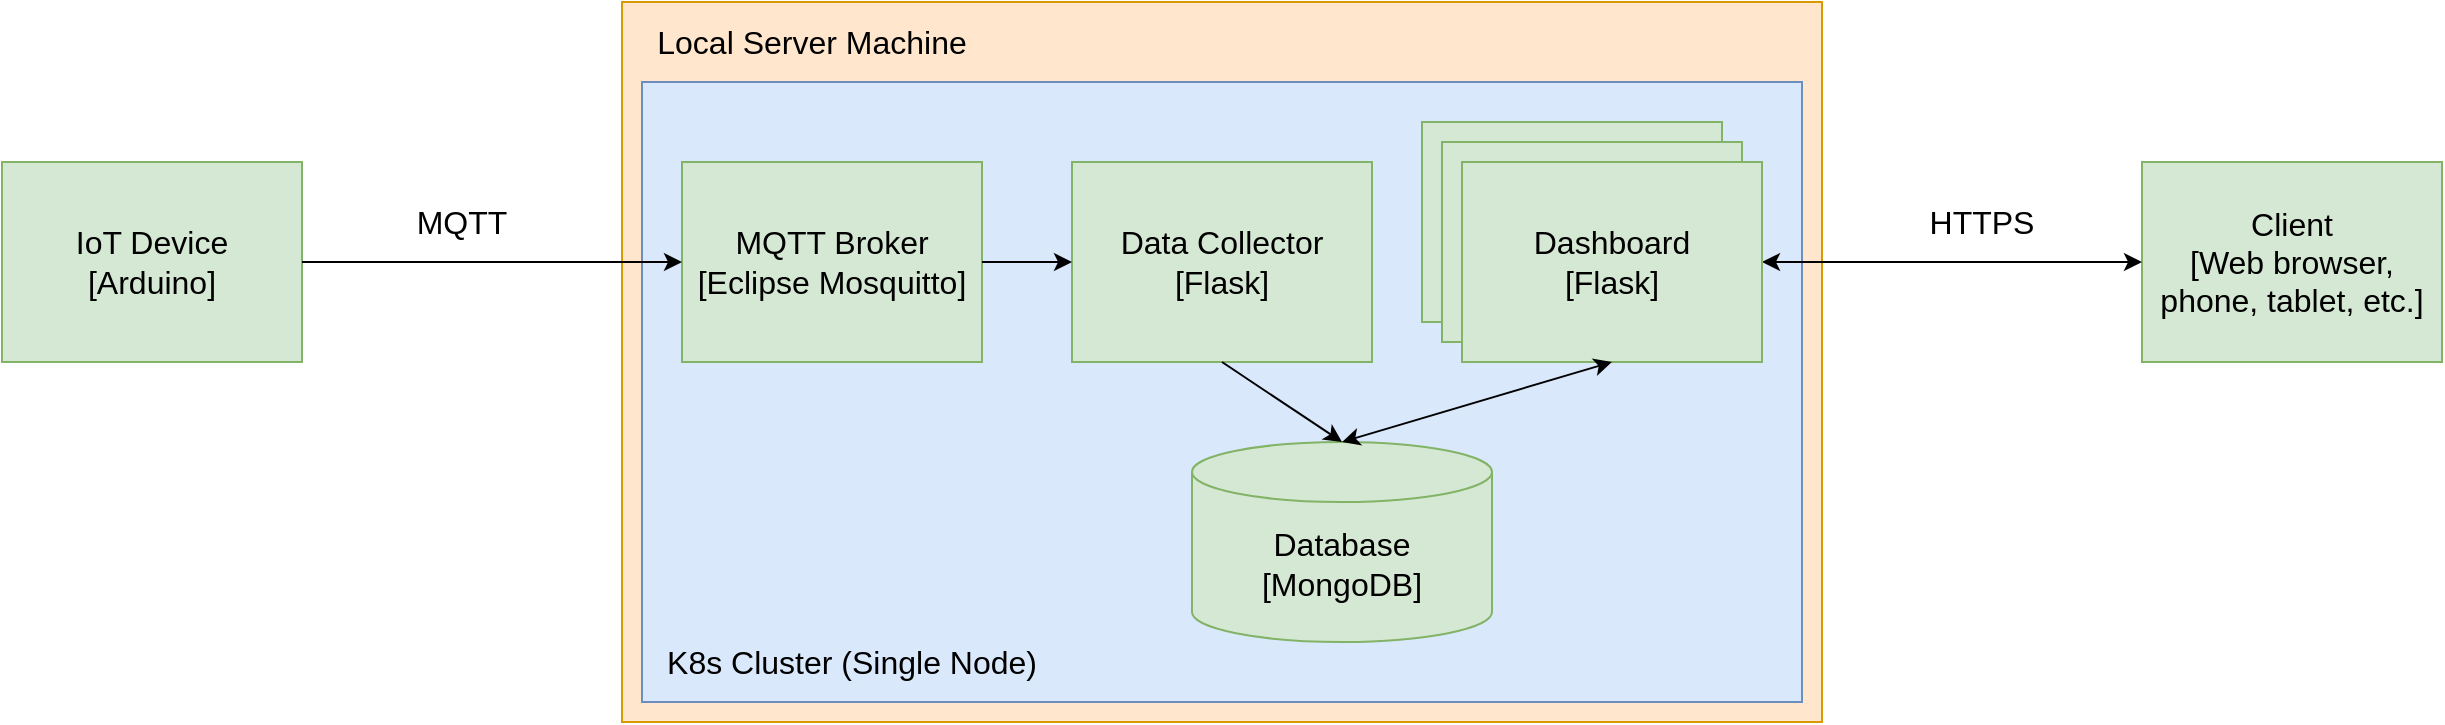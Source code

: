 <mxfile version="16.4.3" type="google"><diagram id="2zagJ14UC1Ch75MN5wCj" name="Page-1"><mxGraphModel dx="2272" dy="744" grid="1" gridSize="10" guides="1" tooltips="1" connect="1" arrows="1" fold="1" page="1" pageScale="1" pageWidth="850" pageHeight="1100" math="0" shadow="0"><root><mxCell id="0"/><mxCell id="1" parent="0"/><mxCell id="vfr0SgNQB9ZYWXwT3Ayb-4" value="" style="rounded=0;whiteSpace=wrap;html=1;fillColor=#ffe6cc;strokeColor=#d79b00;" parent="1" vertex="1"><mxGeometry x="160" y="200" width="600" height="360" as="geometry"/></mxCell><mxCell id="vfr0SgNQB9ZYWXwT3Ayb-3" value="Local Server Machine" style="text;html=1;strokeColor=none;fillColor=none;align=center;verticalAlign=middle;whiteSpace=wrap;rounded=0;fontSize=16;" parent="1" vertex="1"><mxGeometry x="170" y="210" width="170" height="20" as="geometry"/></mxCell><mxCell id="vfr0SgNQB9ZYWXwT3Ayb-5" value="" style="rounded=0;whiteSpace=wrap;html=1;fillColor=#dae8fc;strokeColor=#6c8ebf;" parent="1" vertex="1"><mxGeometry x="170" y="240" width="580" height="310" as="geometry"/></mxCell><mxCell id="vfr0SgNQB9ZYWXwT3Ayb-6" value="K8s Cluster (Single Node)" style="text;html=1;strokeColor=none;fillColor=none;align=center;verticalAlign=middle;whiteSpace=wrap;rounded=0;fontSize=16;" parent="1" vertex="1"><mxGeometry x="180" y="520" width="190" height="20" as="geometry"/></mxCell><mxCell id="vfr0SgNQB9ZYWXwT3Ayb-7" value="" style="shape=image;verticalLabelPosition=bottom;labelBackgroundColor=#ffffff;verticalAlign=top;aspect=fixed;imageAspect=0;image=https://upload.wikimedia.org/wikipedia/commons/thumb/3/39/Kubernetes_logo_without_workmark.svg/1200px-Kubernetes_logo_without_workmark.svg.png;" parent="1" vertex="1"><mxGeometry x="690" y="491.44" width="50" height="48.56" as="geometry"/></mxCell><mxCell id="vfr0SgNQB9ZYWXwT3Ayb-8" value="" style="rounded=0;whiteSpace=wrap;html=1;fillColor=#d5e8d4;strokeColor=#82b366;" parent="1" vertex="1"><mxGeometry x="190" y="280" width="150" height="100" as="geometry"/></mxCell><mxCell id="vfr0SgNQB9ZYWXwT3Ayb-9" value="&lt;div&gt;MQTT Broker&lt;/div&gt;&lt;div&gt;[Eclipse Mosquitto]&lt;br&gt;&lt;/div&gt;" style="text;html=1;strokeColor=none;fillColor=none;align=center;verticalAlign=middle;whiteSpace=wrap;rounded=0;fontSize=16;" parent="1" vertex="1"><mxGeometry x="190" y="320" width="150" height="20" as="geometry"/></mxCell><mxCell id="vfr0SgNQB9ZYWXwT3Ayb-12" value="" style="shape=cylinder3;whiteSpace=wrap;html=1;boundedLbl=1;backgroundOutline=1;size=15;fontSize=16;fillColor=#d5e8d4;strokeColor=#82b366;" parent="1" vertex="1"><mxGeometry x="445" y="420" width="150" height="100" as="geometry"/></mxCell><mxCell id="vfr0SgNQB9ZYWXwT3Ayb-13" value="&lt;div&gt;Database&lt;br&gt;&lt;/div&gt;&lt;div&gt;[MongoDB]&lt;br&gt;&lt;/div&gt;" style="text;html=1;strokeColor=none;fillColor=none;align=center;verticalAlign=middle;whiteSpace=wrap;rounded=0;fontSize=16;" parent="1" vertex="1"><mxGeometry x="425" y="471.44" width="190" height="20" as="geometry"/></mxCell><mxCell id="vfr0SgNQB9ZYWXwT3Ayb-14" value="" style="rounded=0;whiteSpace=wrap;html=1;fillColor=#d5e8d4;strokeColor=#82b366;" parent="1" vertex="1"><mxGeometry x="-150" y="280" width="150" height="100" as="geometry"/></mxCell><mxCell id="vfr0SgNQB9ZYWXwT3Ayb-15" value="" style="rounded=0;whiteSpace=wrap;html=1;fillColor=#d5e8d4;strokeColor=#82b366;" parent="1" vertex="1"><mxGeometry x="920" y="280" width="150" height="100" as="geometry"/></mxCell><mxCell id="vfr0SgNQB9ZYWXwT3Ayb-16" value="&lt;div&gt;IoT Device&lt;/div&gt;&lt;div&gt;[Arduino]&lt;br&gt;&lt;/div&gt;" style="text;html=1;strokeColor=none;fillColor=none;align=center;verticalAlign=middle;whiteSpace=wrap;rounded=0;fontSize=16;" parent="1" vertex="1"><mxGeometry x="-150" y="320" width="150" height="20" as="geometry"/></mxCell><mxCell id="vfr0SgNQB9ZYWXwT3Ayb-17" value="&lt;div&gt;Client&lt;/div&gt;[Web browser, phone, tablet, etc.]" style="text;html=1;strokeColor=none;fillColor=none;align=center;verticalAlign=middle;whiteSpace=wrap;rounded=0;fontSize=16;" parent="1" vertex="1"><mxGeometry x="920" y="320" width="150" height="20" as="geometry"/></mxCell><mxCell id="vfr0SgNQB9ZYWXwT3Ayb-19" value="" style="endArrow=classic;startArrow=classic;html=1;fontSize=16;fillColor=#f5f5f5;entryX=1;entryY=0.5;entryDx=0;entryDy=0;" parent="1" target="nsOmmVWUcKfHgWXvX_no-12" edge="1"><mxGeometry width="50" height="50" relative="1" as="geometry"><mxPoint x="920" y="330" as="sourcePoint"/><mxPoint x="730" y="330" as="targetPoint"/></mxGeometry></mxCell><mxCell id="vfr0SgNQB9ZYWXwT3Ayb-20" value="" style="endArrow=classic;html=1;fontSize=16;entryX=0;entryY=0.5;entryDx=0;entryDy=0;exitX=1;exitY=0.5;exitDx=0;exitDy=0;" parent="1" source="vfr0SgNQB9ZYWXwT3Ayb-16" target="vfr0SgNQB9ZYWXwT3Ayb-9" edge="1"><mxGeometry width="50" height="50" relative="1" as="geometry"><mxPoint x="40" y="330" as="sourcePoint"/><mxPoint x="150" y="340" as="targetPoint"/></mxGeometry></mxCell><mxCell id="vfr0SgNQB9ZYWXwT3Ayb-22" value="MQTT" style="text;html=1;strokeColor=none;fillColor=none;align=center;verticalAlign=middle;whiteSpace=wrap;rounded=0;fontSize=16;" parent="1" vertex="1"><mxGeometry x="60" y="300" width="40" height="20" as="geometry"/></mxCell><mxCell id="vfr0SgNQB9ZYWXwT3Ayb-23" value="HTTPS" style="text;html=1;strokeColor=none;fillColor=none;align=center;verticalAlign=middle;whiteSpace=wrap;rounded=0;fontSize=16;" parent="1" vertex="1"><mxGeometry x="820" y="300" width="40" height="20" as="geometry"/></mxCell><mxCell id="nsOmmVWUcKfHgWXvX_no-2" value="" style="rounded=0;whiteSpace=wrap;html=1;fillColor=#d5e8d4;strokeColor=#82b366;" vertex="1" parent="1"><mxGeometry x="385" y="280" width="150" height="100" as="geometry"/></mxCell><mxCell id="nsOmmVWUcKfHgWXvX_no-3" value="&lt;div&gt;Data Collector&lt;br&gt;&lt;/div&gt;&lt;div&gt;[Flask]&lt;br&gt;&lt;/div&gt;" style="text;html=1;strokeColor=none;fillColor=none;align=center;verticalAlign=middle;whiteSpace=wrap;rounded=0;fontSize=16;" vertex="1" parent="1"><mxGeometry x="395" y="320" width="130" height="20" as="geometry"/></mxCell><mxCell id="nsOmmVWUcKfHgWXvX_no-7" value="" style="edgeStyle=orthogonalEdgeStyle;rounded=0;orthogonalLoop=1;jettySize=auto;html=1;endArrow=none;endFill=0;startArrow=classic;startFill=1;exitX=0;exitY=0.5;exitDx=0;exitDy=0;" edge="1" parent="1"><mxGeometry relative="1" as="geometry"><mxPoint x="385" y="330" as="sourcePoint"/><mxPoint x="340" y="330" as="targetPoint"/><Array as="points"/></mxGeometry></mxCell><mxCell id="nsOmmVWUcKfHgWXvX_no-9" value="" style="endArrow=classic;html=1;rounded=0;entryX=0.5;entryY=0;entryDx=0;entryDy=0;entryPerimeter=0;exitX=0.5;exitY=1;exitDx=0;exitDy=0;" edge="1" parent="1" source="nsOmmVWUcKfHgWXvX_no-2" target="vfr0SgNQB9ZYWXwT3Ayb-12"><mxGeometry width="50" height="50" relative="1" as="geometry"><mxPoint x="320" y="460" as="sourcePoint"/><mxPoint x="370" y="410" as="targetPoint"/></mxGeometry></mxCell><mxCell id="nsOmmVWUcKfHgWXvX_no-15" value="" style="rounded=0;whiteSpace=wrap;html=1;fillColor=#d5e8d4;strokeColor=#82b366;" vertex="1" parent="1"><mxGeometry x="560" y="260" width="150" height="100" as="geometry"/></mxCell><mxCell id="nsOmmVWUcKfHgWXvX_no-14" value="" style="rounded=0;whiteSpace=wrap;html=1;fillColor=#d5e8d4;strokeColor=#82b366;" vertex="1" parent="1"><mxGeometry x="570" y="270" width="150" height="100" as="geometry"/></mxCell><mxCell id="nsOmmVWUcKfHgWXvX_no-12" value="" style="rounded=0;whiteSpace=wrap;html=1;fillColor=#d5e8d4;strokeColor=#82b366;" vertex="1" parent="1"><mxGeometry x="580" y="280" width="150" height="100" as="geometry"/></mxCell><mxCell id="nsOmmVWUcKfHgWXvX_no-13" value="&lt;div&gt;Dashboard&lt;/div&gt;&lt;div&gt;[Flask]&lt;br&gt;&lt;/div&gt;" style="text;html=1;strokeColor=none;fillColor=none;align=center;verticalAlign=middle;whiteSpace=wrap;rounded=0;fontSize=16;" vertex="1" parent="1"><mxGeometry x="585" y="320" width="140" height="20" as="geometry"/></mxCell><mxCell id="vfr0SgNQB9ZYWXwT3Ayb-18" value="" style="endArrow=classic;startArrow=classic;html=1;fontSize=16;exitX=0.5;exitY=1;exitDx=0;exitDy=0;entryX=0.5;entryY=0;entryDx=0;entryDy=0;entryPerimeter=0;fillColor=#f5f5f5;" parent="1" source="nsOmmVWUcKfHgWXvX_no-12" target="vfr0SgNQB9ZYWXwT3Ayb-12" edge="1"><mxGeometry width="50" height="50" relative="1" as="geometry"><mxPoint x="655" y="380" as="sourcePoint"/><mxPoint x="450" y="450" as="targetPoint"/></mxGeometry></mxCell></root></mxGraphModel></diagram></mxfile>
